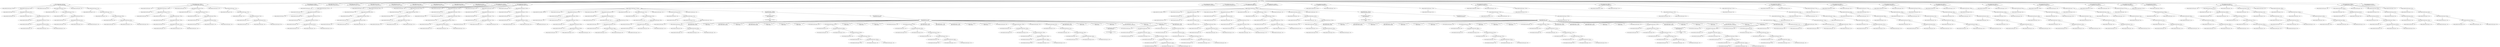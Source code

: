 digraph {
	0 [label="total - 301599 ms"]
	1 [label="osapi_compute:wsgi - 1417 ms\nGET /v2.1/77784f014f5a4f599f28f9ea.."]
	2 [label="osapi_compute:neutron_api - 403 ms"]
		1 -> 2
	3 [label="osapi_compute:neutron_api - 602 ms"]
	4 [label="osapi_compute:neutron_api - 1 ms"]
		3 -> 4
	5 [label="osapi_compute:neutron_api - 597 ms"]
	6 [label="osapi_compute:neutron_api - 0 ms"]
		5 -> 6
	7 [label="osapi_compute:neutron_api - 0 ms"]
		5 -> 7
	8 [label="osapi_compute:neutron_api - 574 ms"]
	9 [label="osapi_compute:neutron_api - 0 ms"]
		8 -> 9
	10 [label="osapi_compute:neutron_api - 571 ms"]
	11 [label="osapi_compute:neutron_api - 0 ms"]
		10 -> 11
	12 [label="osapi_compute:neutron_api - 569 ms"]
	13 [label="osapi_compute:neutron_api - 1 ms"]
		12 -> 13
	14 [label="osapi_compute:neutron_api - 1 ms"]
		12 -> 14
	15 [label="osapi_compute:neutron_api - 1 ms"]
		12 -> 15
		10 -> 12
		8 -> 10
		5 -> 8
		3 -> 5
		1 -> 3
	16 [label="osapi_compute:neutron_api - 0 ms"]
		1 -> 16
	17 [label="osapi_compute:neutron_api - 91 ms"]
	18 [label="osapi_compute:neutron_api - 1 ms"]
		17 -> 18
	19 [label="osapi_compute:neutron_api - 87 ms"]
	20 [label="osapi_compute:neutron_api - 1 ms"]
		19 -> 20
	21 [label="osapi_compute:neutron_api - 84 ms"]
	22 [label="osapi_compute:neutron_api - 1 ms"]
		21 -> 22
	23 [label="osapi_compute:neutron_api - 81 ms"]
	24 [label="osapi_compute:neutron_api - 10 ms"]
		23 -> 24
	25 [label="osapi_compute:neutron_api - 2 ms"]
		23 -> 25
	26 [label="osapi_compute:neutron_api - 1 ms"]
		23 -> 26
		21 -> 23
		19 -> 21
		17 -> 19
		1 -> 17
	27 [label="osapi_compute:neutron_api - 1 ms"]
		1 -> 27
	28 [label="osapi_compute:neutron_api - 74 ms"]
	29 [label="osapi_compute:neutron_api - 1 ms"]
		28 -> 29
	30 [label="osapi_compute:neutron_api - 72 ms"]
	31 [label="osapi_compute:neutron_api - 1 ms"]
		30 -> 31
	32 [label="osapi_compute:neutron_api - 68 ms"]
	33 [label="osapi_compute:neutron_api - 0 ms"]
		32 -> 33
	34 [label="osapi_compute:neutron_api - 66 ms"]
	35 [label="osapi_compute:neutron_api - 1 ms"]
		34 -> 35
	36 [label="osapi_compute:neutron_api - 1 ms"]
		34 -> 36
	37 [label="osapi_compute:neutron_api - 0 ms"]
		34 -> 37
		32 -> 34
		30 -> 32
		28 -> 30
		1 -> 28
		0 -> 1
	38 [label="osapi_compute:wsgi - 1163 ms\nGET /v2.1/953e8d94a099430ebde70554.."]
	39 [label="osapi_compute:neutron_api - 1 ms"]
		38 -> 39
	40 [label="osapi_compute:neutron_api - 738 ms"]
	41 [label="osapi_compute:neutron_api - 1 ms"]
		40 -> 41
	42 [label="osapi_compute:neutron_api - 737 ms"]
	43 [label="osapi_compute:neutron_api - 0 ms"]
		42 -> 43
	44 [label="osapi_compute:neutron_api - 0 ms"]
		42 -> 44
	45 [label="osapi_compute:neutron_api - 729 ms"]
	46 [label="osapi_compute:neutron_api - 1 ms"]
		45 -> 46
	47 [label="osapi_compute:neutron_api - 726 ms"]
	48 [label="osapi_compute:neutron_api - 0 ms"]
		47 -> 48
	49 [label="osapi_compute:neutron_api - 723 ms"]
	50 [label="osapi_compute:neutron_api - 1 ms"]
		49 -> 50
	51 [label="osapi_compute:neutron_api - 1 ms"]
		49 -> 51
	52 [label="osapi_compute:neutron_api - 1 ms"]
		49 -> 52
		47 -> 49
		45 -> 47
		42 -> 45
		40 -> 42
		38 -> 40
	53 [label="osapi_compute:neutron_api - 2 ms"]
		38 -> 53
	54 [label="osapi_compute:neutron_api - 94 ms"]
	55 [label="osapi_compute:neutron_api - 1 ms"]
		54 -> 55
	56 [label="osapi_compute:neutron_api - 91 ms"]
	57 [label="osapi_compute:neutron_api - 0 ms"]
		56 -> 57
	58 [label="osapi_compute:neutron_api - 89 ms"]
	59 [label="osapi_compute:neutron_api - 0 ms"]
		58 -> 59
	60 [label="osapi_compute:neutron_api - 85 ms"]
	61 [label="osapi_compute:neutron_api - 25 ms"]
		60 -> 61
	62 [label="osapi_compute:neutron_api - 1 ms"]
		60 -> 62
	63 [label="osapi_compute:neutron_api - 1 ms"]
		60 -> 63
		58 -> 60
		56 -> 58
		54 -> 56
		38 -> 54
	64 [label="osapi_compute:neutron_api - 1 ms"]
		38 -> 64
	65 [label="osapi_compute:neutron_api - 77 ms"]
	66 [label="osapi_compute:neutron_api - 2 ms"]
		65 -> 66
	67 [label="osapi_compute:neutron_api - 73 ms"]
	68 [label="osapi_compute:neutron_api - 1 ms"]
		67 -> 68
	69 [label="osapi_compute:neutron_api - 70 ms"]
	70 [label="osapi_compute:neutron_api - 1 ms"]
		69 -> 70
	71 [label="osapi_compute:neutron_api - 67 ms"]
	72 [label="osapi_compute:neutron_api - 1 ms"]
		71 -> 72
	73 [label="osapi_compute:neutron_api - 1 ms"]
		71 -> 73
	74 [label="osapi_compute:neutron_api - 0 ms"]
		71 -> 74
		69 -> 71
		67 -> 69
		65 -> 67
		38 -> 65
		0 -> 38
	75 [label="osapi_compute:wsgi - 285 ms\nGET /v2.1/b63e4569b9414260bfcd5a30.."]
		0 -> 75
	76 [label="osapi_volume:wsgi - 377 ms\nGET /v2/3d062f4fecc240a8b02db2001f.."]
		0 -> 76
	77 [label="osapi_volume:wsgi - 267 ms\nGET /v2/140fcbf4346547d8a972236395.."]
		0 -> 77
	78 [label="osapi_volume:wsgi - 34 ms\nGET /v2/3d062f4fecc240a8b02db2001f.."]
		0 -> 78
	79 [label="osapi_volume:wsgi - 46 ms\nGET /v2/140fcbf4346547d8a972236395.."]
		0 -> 79
	80 [label="osapi_volume:wsgi - 22 ms\nGET /v2/3d062f4fecc240a8b02db2001f.."]
		0 -> 80
	81 [label="osapi_volume:wsgi - 25 ms\nGET /v2/140fcbf4346547d8a972236395.."]
		0 -> 81
	82 [label="osapi_volume:wsgi - 92 ms\nGET /v2/3d062f4fecc240a8b02db2001f.."]
		0 -> 82
	83 [label="osapi_volume:wsgi - 96 ms\nGET /v2/140fcbf4346547d8a972236395.."]
		0 -> 83
	84 [label="osapi_compute:wsgi - 1292 ms\nGET /v2.1/3d062f4fecc240a8b02db200.."]
	85 [label="osapi_compute:neutron_api - 1 ms"]
		84 -> 85
	86 [label="osapi_compute:neutron_api - 827 ms"]
	87 [label="osapi_compute:neutron_api - 0 ms"]
		86 -> 87
	88 [label="osapi_compute:neutron_api - 823 ms"]
	89 [label="osapi_compute:neutron_api - 1 ms"]
		88 -> 89
	90 [label="osapi_compute:neutron_api - 0 ms"]
		88 -> 90
	91 [label="osapi_compute:neutron_api - 817 ms"]
	92 [label="osapi_compute:neutron_api - 0 ms"]
		91 -> 92
	93 [label="osapi_compute:neutron_api - 815 ms"]
	94 [label="osapi_compute:neutron_api - 1 ms"]
		93 -> 94
	95 [label="osapi_compute:neutron_api - 812 ms"]
	96 [label="osapi_compute:neutron_api - 1 ms"]
		95 -> 96
	97 [label="osapi_compute:neutron_api - 1 ms"]
		95 -> 97
	98 [label="osapi_compute:neutron_api - 1 ms"]
		95 -> 98
		93 -> 95
		91 -> 93
		88 -> 91
		86 -> 88
		84 -> 86
	99 [label="osapi_compute:neutron_api - 1 ms"]
		84 -> 99
	100 [label="osapi_compute:neutron_api - 93 ms"]
	101 [label="osapi_compute:neutron_api - 1 ms"]
		100 -> 101
	102 [label="osapi_compute:neutron_api - 89 ms"]
	103 [label="osapi_compute:neutron_api - 0 ms"]
		102 -> 103
	104 [label="osapi_compute:neutron_api - 86 ms"]
	105 [label="osapi_compute:neutron_api - 0 ms"]
		104 -> 105
	106 [label="osapi_compute:neutron_api - 84 ms"]
	107 [label="osapi_compute:neutron_api - 3 ms"]
		106 -> 107
	108 [label="osapi_compute:neutron_api - 2 ms"]
		106 -> 108
	109 [label="osapi_compute:neutron_api - 1 ms"]
		106 -> 109
		104 -> 106
		102 -> 104
		100 -> 102
		84 -> 100
	110 [label="osapi_compute:neutron_api - 1 ms"]
		84 -> 110
	111 [label="osapi_compute:neutron_api - 69 ms"]
	112 [label="osapi_compute:neutron_api - 1 ms"]
		111 -> 112
	113 [label="osapi_compute:neutron_api - 66 ms"]
	114 [label="osapi_compute:neutron_api - 0 ms"]
		113 -> 114
	115 [label="osapi_compute:neutron_api - 64 ms"]
	116 [label="osapi_compute:neutron_api - 1 ms"]
		115 -> 116
	117 [label="osapi_compute:neutron_api - 60 ms"]
	118 [label="osapi_compute:neutron_api - 1 ms"]
		117 -> 118
	119 [label="osapi_compute:neutron_api - 1 ms"]
		117 -> 119
	120 [label="osapi_compute:neutron_api - 1 ms"]
		117 -> 120
		115 -> 117
		113 -> 115
		111 -> 113
		84 -> 111
		0 -> 84
	121 [label="osapi_compute:wsgi - 903 ms\nGET /v2.1/140fcbf4346547d8a9722363.."]
	122 [label="osapi_compute:neutron_api - 1 ms"]
		121 -> 122
	123 [label="osapi_compute:neutron_api - 415 ms"]
	124 [label="osapi_compute:neutron_api - 0 ms"]
		123 -> 124
	125 [label="osapi_compute:neutron_api - 410 ms"]
	126 [label="osapi_compute:neutron_api - 0 ms"]
		125 -> 126
	127 [label="osapi_compute:neutron_api - 0 ms"]
		125 -> 127
	128 [label="osapi_compute:neutron_api - 405 ms"]
	129 [label="osapi_compute:neutron_api - 1 ms"]
		128 -> 129
	130 [label="osapi_compute:neutron_api - 403 ms"]
	131 [label="osapi_compute:neutron_api - 0 ms"]
		130 -> 131
	132 [label="osapi_compute:neutron_api - 400 ms"]
	133 [label="osapi_compute:neutron_api - 1 ms"]
		132 -> 133
	134 [label="osapi_compute:neutron_api - 1 ms"]
		132 -> 134
	135 [label="osapi_compute:neutron_api - 1 ms"]
		132 -> 135
		130 -> 132
		128 -> 130
		125 -> 128
		123 -> 125
		121 -> 123
	136 [label="osapi_compute:neutron_api - 0 ms"]
		121 -> 136
	137 [label="osapi_compute:neutron_api - 83 ms"]
	138 [label="osapi_compute:neutron_api - 1 ms"]
		137 -> 138
	139 [label="osapi_compute:neutron_api - 81 ms"]
	140 [label="osapi_compute:neutron_api - 2 ms"]
		139 -> 140
	141 [label="osapi_compute:neutron_api - 77 ms"]
	142 [label="osapi_compute:neutron_api - 2 ms"]
		141 -> 142
	143 [label="osapi_compute:neutron_api - 73 ms"]
	144 [label="osapi_compute:neutron_api - 1 ms"]
		143 -> 144
	145 [label="osapi_compute:neutron_api - 1 ms"]
		143 -> 145
	146 [label="osapi_compute:neutron_api - 0 ms"]
		143 -> 146
		141 -> 143
		139 -> 141
		137 -> 139
		121 -> 137
	147 [label="osapi_compute:neutron_api - 1 ms"]
		121 -> 147
	148 [label="osapi_compute:neutron_api - 134 ms"]
	149 [label="osapi_compute:neutron_api - 1 ms"]
		148 -> 149
	150 [label="osapi_compute:neutron_api - 114 ms"]
	151 [label="osapi_compute:neutron_api - 0 ms"]
		150 -> 151
	152 [label="osapi_compute:neutron_api - 111 ms"]
	153 [label="osapi_compute:neutron_api - 1 ms"]
		152 -> 153
	154 [label="osapi_compute:neutron_api - 105 ms"]
	155 [label="osapi_compute:neutron_api - 31 ms"]
		154 -> 155
	156 [label="osapi_compute:neutron_api - 0 ms"]
		154 -> 156
	157 [label="osapi_compute:neutron_api - 1 ms"]
		154 -> 157
		152 -> 154
		150 -> 152
		148 -> 150
		121 -> 148
		0 -> 121
	158 [label="osapi_compute:wsgi - 316 ms\nGET /v2.1/b63e4569b9414260bfcd5a30.."]
		0 -> 158
	159 [label="osapi_compute:wsgi - 297 ms\nGET /v2.1/e98bcdb231c8495f87cc8527.."]
		0 -> 159
	160 [label="osapi_compute:wsgi - 5529 ms\nPOST /v2.1/e98bcdb231c8495f87cc8527.."]
	161 [label="osapi_compute:compute_api - 5219 ms"]
	162 [label="osapi_compute:nova_image - 4003 ms"]
		161 -> 162
	163 [label="osapi_compute:neutron_api - 1 ms"]
		161 -> 163
	164 [label="osapi_compute:neutron_api - 341 ms"]
	165 [label="osapi_compute:neutron_api - 1 ms"]
		164 -> 165
	166 [label="osapi_compute:neutron_api - 338 ms"]
	167 [label="osapi_compute:neutron_api - 1 ms"]
		166 -> 167
	168 [label="osapi_compute:neutron_api - 2 ms"]
		166 -> 168
	169 [label="osapi_compute:neutron_api - 332 ms"]
	170 [label="osapi_compute:neutron_api - 1 ms"]
		169 -> 170
	171 [label="osapi_compute:neutron_api - 329 ms"]
	172 [label="osapi_compute:neutron_api - 1 ms"]
		171 -> 172
	173 [label="osapi_compute:neutron_api - 326 ms"]
	174 [label="osapi_compute:neutron_api - 1 ms"]
		173 -> 174
	175 [label="osapi_compute:neutron_api - 1 ms"]
		173 -> 175
	176 [label="osapi_compute:neutron_api - 1 ms"]
		173 -> 176
		171 -> 173
		169 -> 171
		166 -> 169
		164 -> 166
		161 -> 164
	177 [label="osapi_compute:neutron_api - 0 ms"]
		161 -> 177
	178 [label="osapi_compute:neutron_api - 63 ms"]
	179 [label="osapi_compute:neutron_api - 0 ms"]
		178 -> 179
	180 [label="osapi_compute:neutron_api - 60 ms"]
	181 [label="osapi_compute:neutron_api - 1 ms"]
		180 -> 181
	182 [label="osapi_compute:neutron_api - 1 ms"]
		180 -> 182
	183 [label="osapi_compute:neutron_api - 56 ms"]
	184 [label="osapi_compute:neutron_api - 2 ms"]
		183 -> 184
	185 [label="osapi_compute:neutron_api - 53 ms"]
	186 [label="osapi_compute:neutron_api - 1 ms"]
		185 -> 186
	187 [label="osapi_compute:neutron_api - 49 ms"]
	188 [label="osapi_compute:neutron_api - 1 ms"]
		187 -> 188
	189 [label="osapi_compute:neutron_api - 3 ms"]
		187 -> 189
	190 [label="osapi_compute:neutron_api - 1 ms"]
		187 -> 190
		185 -> 187
		183 -> 185
		180 -> 183
		178 -> 180
		161 -> 178
	191 [label="osapi_compute:neutron_api - 1 ms"]
		161 -> 191
	192 [label="osapi_compute:neutron_api - 55 ms"]
	193 [label="osapi_compute:neutron_api - 1 ms"]
		192 -> 193
	194 [label="osapi_compute:neutron_api - 53 ms"]
	195 [label="osapi_compute:neutron_api - 1 ms"]
		194 -> 195
	196 [label="osapi_compute:neutron_api - 49 ms"]
	197 [label="osapi_compute:neutron_api - 2 ms"]
		196 -> 197
	198 [label="osapi_compute:neutron_api - 46 ms"]
	199 [label="osapi_compute:neutron_api - 20 ms"]
		198 -> 199
	200 [label="osapi_compute:neutron_api - 0 ms"]
		198 -> 200
	201 [label="osapi_compute:neutron_api - 1 ms"]
		198 -> 201
		196 -> 198
		194 -> 196
		192 -> 194
		161 -> 192
	202 [label="osapi_compute:neutron_api - 1 ms"]
		161 -> 202
	203 [label="osapi_compute:neutron_api - 81 ms"]
	204 [label="osapi_compute:neutron_api - 1 ms"]
		203 -> 204
	205 [label="osapi_compute:neutron_api - 77 ms"]
	206 [label="osapi_compute:neutron_api - 1 ms"]
		205 -> 206
	207 [label="osapi_compute:neutron_api - 0 ms"]
		205 -> 207
	208 [label="osapi_compute:neutron_api - 74 ms"]
	209 [label="osapi_compute:neutron_api - 1 ms"]
		208 -> 209
	210 [label="osapi_compute:neutron_api - 71 ms"]
	211 [label="osapi_compute:neutron_api - 0 ms"]
		210 -> 211
	212 [label="osapi_compute:neutron_api - 69 ms"]
	213 [label="osapi_compute:neutron_api - 1 ms"]
		212 -> 213
	214 [label="osapi_compute:neutron_api - 1 ms"]
		212 -> 214
	215 [label="osapi_compute:neutron_api - 1 ms"]
		212 -> 215
		210 -> 212
		208 -> 210
		205 -> 208
		203 -> 205
		161 -> 203
	216 [label="osapi_compute:compute_api - 3 ms"]
		161 -> 216
	217 [label="nova-conductor:rpc - 1468 ms\nschedule_and_build_instances"]
	218 [label="nova-conductor:rpc - 355 ms\nselect_destinations"]
	219 [label="nova-scheduler:rpc - 340 ms\ninner"]
		218 -> 219
		217 -> 218
	220 [label="nova-conductor:rpc - 44 ms\nbuild_and_run_instance"]
	221 [label="nova-compute:rpc - 30 ms\nbuild_and_run_instance"]
	222 [label="nova-conductor:rpc - 46 ms\nobject_class_action_versions"]
		221 -> 222
	223 [label="nova-conductor:rpc - 275 ms\nobject_action"]
		221 -> 223
	224 [label="nova-conductor:rpc - 13 ms\nobject_class_action_versions"]
		221 -> 224
	225 [label="nova-conductor:rpc - 488 ms\nobject_action"]
		221 -> 225
	226 [label="nova-conductor:rpc - 95 ms\nobject_class_action_versions"]
		221 -> 226
	227 [label="nova-conductor:rpc - 185 ms\nobject_action"]
		221 -> 227
	228 [label="nova-conductor:rpc - 601 ms\nobject_action"]
		221 -> 228
	229 [label="nova-conductor:rpc - 77 ms\nobject_action"]
		221 -> 229
	230 [label="nova-compute:neutron_api - 2 ms"]
		221 -> 230
	231 [label="nova-compute:neutron_api - 451 ms"]
	232 [label="nova-compute:neutron_api - 1 ms"]
		231 -> 232
	233 [label="nova-compute:neutron_api - 449 ms"]
	234 [label="nova-compute:neutron_api - 1 ms"]
		233 -> 234
	235 [label="nova-compute:neutron_api - 31 ms"]
		233 -> 235
	236 [label="nova-compute:neutron_api - 409 ms"]
	237 [label="nova-compute:neutron_api - 2 ms"]
		236 -> 237
	238 [label="nova-compute:neutron_api - 404 ms"]
	239 [label="nova-compute:neutron_api - 1 ms"]
		238 -> 239
	240 [label="nova-compute:neutron_api - 403 ms"]
	241 [label="nova-compute:neutron_api - 18 ms"]
		240 -> 241
	242 [label="nova-compute:neutron_api - 1 ms"]
		240 -> 242
	243 [label="nova-compute:neutron_api - 1 ms"]
		240 -> 243
		238 -> 240
		236 -> 238
		233 -> 236
		231 -> 233
		221 -> 231
	244 [label="nova-conductor:rpc - 50 ms\nobject_action"]
		221 -> 244
	245 [label="nova-conductor:rpc - 226 ms\nobject_action"]
		221 -> 245
	246 [label="nova-conductor:rpc - 185 ms\nobject_action"]
		221 -> 246
	247 [label="nova-compute:neutron_api - 1 ms"]
		221 -> 247
	248 [label="nova-compute:neutron_api - 102 ms"]
	249 [label="nova-compute:neutron_api - 1 ms"]
		248 -> 249
	250 [label="nova-compute:neutron_api - 59 ms"]
	251 [label="nova-compute:neutron_api - 0 ms"]
		250 -> 251
	252 [label="nova-compute:neutron_api - 0 ms"]
		250 -> 252
	253 [label="nova-compute:neutron_api - 56 ms"]
	254 [label="nova-compute:neutron_api - 1 ms"]
		253 -> 254
	255 [label="nova-compute:neutron_api - 51 ms"]
	256 [label="nova-compute:neutron_api - 0 ms"]
		255 -> 256
	257 [label="nova-compute:neutron_api - 48 ms"]
	258 [label="nova-compute:neutron_api - 2 ms"]
		257 -> 258
	259 [label="nova-compute:neutron_api - 1 ms"]
		257 -> 259
	260 [label="nova-compute:neutron_api - 1 ms"]
		257 -> 260
		255 -> 257
		253 -> 255
		250 -> 253
		248 -> 250
		221 -> 248
	261 [label="nova-conductor:rpc - 11 ms\nobject_class_action_versions"]
		221 -> 261
	262 [label="nova-conductor:rpc - 77 ms\nobject_class_action_versions"]
		221 -> 262
	263 [label="nova-conductor:rpc - 17 ms\nobject_class_action_versions"]
		221 -> 263
	264 [label="nova-conductor:rpc - 198 ms\nobject_action"]
		221 -> 264
	265 [label="nova-conductor:rpc - 203 ms\nobject_action"]
		221 -> 265
	266 [label="nova-compute:neutron_api - 2 ms"]
		221 -> 266
	267 [label="nova-compute:neutron_api - 130 ms"]
	268 [label="nova-compute:neutron_api - 0 ms"]
		267 -> 268
	269 [label="nova-compute:neutron_api - 126 ms"]
	270 [label="nova-compute:neutron_api - 0 ms"]
		269 -> 270
	271 [label="nova-compute:neutron_api - 2 ms"]
		269 -> 271
	272 [label="nova-compute:neutron_api - 119 ms"]
	273 [label="nova-compute:neutron_api - 0 ms"]
		272 -> 273
	274 [label="nova-compute:neutron_api - 116 ms"]
	275 [label="nova-compute:neutron_api - 0 ms"]
		274 -> 275
	276 [label="nova-compute:neutron_api - 109 ms"]
	277 [label="nova-compute:neutron_api - 26 ms"]
		276 -> 277
	278 [label="nova-compute:neutron_api - 1 ms"]
		276 -> 278
	279 [label="nova-compute:neutron_api - 1 ms"]
		276 -> 279
		274 -> 276
		272 -> 274
		269 -> 272
		267 -> 269
		221 -> 267
	280 [label="nova-compute:neutron_api - 1 ms"]
		221 -> 280
	281 [label="nova-compute:neutron_api - 34 ms"]
	282 [label="nova-compute:neutron_api - 1 ms"]
		281 -> 282
	283 [label="nova-compute:neutron_api - 31 ms"]
	284 [label="nova-compute:neutron_api - 1 ms"]
		283 -> 284
	285 [label="nova-compute:neutron_api - 29 ms"]
	286 [label="nova-compute:neutron_api - 1 ms"]
		285 -> 286
	287 [label="nova-compute:neutron_api - 24 ms"]
	288 [label="nova-compute:neutron_api - 1 ms"]
		287 -> 288
	289 [label="nova-compute:neutron_api - 0 ms"]
		287 -> 289
	290 [label="nova-compute:neutron_api - 1 ms"]
		287 -> 290
		285 -> 287
		283 -> 285
		281 -> 283
		221 -> 281
	291 [label="nova-conductor:rpc - 6 ms\nobject_class_action_versions"]
		221 -> 291
	292 [label="nova-conductor:rpc - 13 ms\nobject_action"]
		221 -> 292
	293 [label="nova-conductor:rpc - 277 ms\nobject_action"]
		221 -> 293
	294 [label="nova-conductor:rpc - 56 ms\nobject_action"]
		221 -> 294
	295 [label="nova-compute:rpc - 1 ms\ndeallocate_sriov_ports_on_reschedule"]
		221 -> 295
	296 [label="nova-conductor:rpc - 171 ms\nobject_action"]
		221 -> 296
	297 [label="nova-conductor:rpc - 1356 ms\nbuild_instances"]
	298 [label="nova-conductor:rpc - 486 ms\nselect_destinations"]
	299 [label="nova-scheduler:rpc - 312 ms\ninner"]
		298 -> 299
		297 -> 298
	300 [label="nova-conductor:neutron_api - 1 ms"]
		297 -> 300
	301 [label="nova-conductor:neutron_api - 158 ms"]
	302 [label="nova-conductor:neutron_api - 0 ms"]
		301 -> 302
	303 [label="nova-conductor:neutron_api - 155 ms"]
	304 [label="nova-conductor:neutron_api - 0 ms"]
		303 -> 304
	305 [label="nova-conductor:neutron_api - 1 ms"]
		303 -> 305
	306 [label="nova-conductor:neutron_api - 150 ms"]
	307 [label="nova-conductor:neutron_api - 1 ms"]
		306 -> 307
	308 [label="nova-conductor:neutron_api - 148 ms"]
	309 [label="nova-conductor:neutron_api - 1 ms"]
		308 -> 309
	310 [label="nova-conductor:neutron_api - 145 ms"]
	311 [label="nova-conductor:neutron_api - 64 ms"]
		310 -> 311
	312 [label="nova-conductor:neutron_api - 1 ms"]
		310 -> 312
	313 [label="nova-conductor:neutron_api - 1 ms"]
		310 -> 313
		308 -> 310
		306 -> 308
		303 -> 306
		301 -> 303
		297 -> 301
	314 [label="nova-conductor:neutron_api - 1 ms"]
		297 -> 314
	315 [label="nova-conductor:neutron_api - 29 ms"]
	316 [label="nova-conductor:neutron_api - 1 ms"]
		315 -> 316
	317 [label="nova-conductor:neutron_api - 26 ms"]
	318 [label="nova-conductor:neutron_api - 0 ms"]
		317 -> 318
	319 [label="nova-conductor:neutron_api - 24 ms"]
	320 [label="nova-conductor:neutron_api - 0 ms"]
		319 -> 320
	321 [label="nova-conductor:neutron_api - 21 ms"]
	322 [label="nova-conductor:neutron_api - 1 ms"]
		321 -> 322
	323 [label="nova-conductor:neutron_api - 1 ms"]
		321 -> 323
	324 [label="nova-conductor:neutron_api - 0 ms"]
		321 -> 324
		319 -> 321
		317 -> 319
		315 -> 317
		297 -> 315
		221 -> 297
	325 [label="nova-conductor:rpc - 70 ms\nobject_class_action_versions"]
		221 -> 325
		220 -> 221
		217 -> 220
		161 -> 217
		160 -> 161
		0 -> 160
	326 [label="osapi_compute:wsgi - 1390 ms\nPOST /v2.1/e98bcdb231c8495f87cc8527.."]
	327 [label="osapi_compute:compute_api - 1291 ms"]
	328 [label="osapi_compute:nova_image - 325 ms"]
		327 -> 328
	329 [label="osapi_compute:neutron_api - 1 ms"]
		327 -> 329
	330 [label="osapi_compute:neutron_api - 80 ms"]
	331 [label="osapi_compute:neutron_api - 0 ms"]
		330 -> 331
	332 [label="osapi_compute:neutron_api - 77 ms"]
	333 [label="osapi_compute:neutron_api - 1 ms"]
		332 -> 333
	334 [label="osapi_compute:neutron_api - 1 ms"]
		332 -> 334
	335 [label="osapi_compute:neutron_api - 72 ms"]
	336 [label="osapi_compute:neutron_api - 1 ms"]
		335 -> 336
	337 [label="osapi_compute:neutron_api - 69 ms"]
	338 [label="osapi_compute:neutron_api - 1 ms"]
		337 -> 338
	339 [label="osapi_compute:neutron_api - 67 ms"]
	340 [label="osapi_compute:neutron_api - 1 ms"]
		339 -> 340
	341 [label="osapi_compute:neutron_api - 2 ms"]
		339 -> 341
	342 [label="osapi_compute:neutron_api - 1 ms"]
		339 -> 342
		337 -> 339
		335 -> 337
		332 -> 335
		330 -> 332
		327 -> 330
	343 [label="osapi_compute:neutron_api - 1 ms"]
		327 -> 343
	344 [label="osapi_compute:neutron_api - 67 ms"]
	345 [label="osapi_compute:neutron_api - 1 ms"]
		344 -> 345
	346 [label="osapi_compute:neutron_api - 64 ms"]
	347 [label="osapi_compute:neutron_api - 0 ms"]
		346 -> 347
	348 [label="osapi_compute:neutron_api - 1 ms"]
		346 -> 348
	349 [label="osapi_compute:neutron_api - 61 ms"]
	350 [label="osapi_compute:neutron_api - 1 ms"]
		349 -> 350
	351 [label="osapi_compute:neutron_api - 58 ms"]
	352 [label="osapi_compute:neutron_api - 0 ms"]
		351 -> 352
	353 [label="osapi_compute:neutron_api - 55 ms"]
	354 [label="osapi_compute:neutron_api - 7 ms"]
		353 -> 354
	355 [label="osapi_compute:neutron_api - 1 ms"]
		353 -> 355
	356 [label="osapi_compute:neutron_api - 1 ms"]
		353 -> 356
		351 -> 353
		349 -> 351
		346 -> 349
		344 -> 346
		327 -> 344
	357 [label="osapi_compute:neutron_api - 1 ms"]
		327 -> 357
	358 [label="osapi_compute:neutron_api - 135 ms"]
	359 [label="osapi_compute:neutron_api - 1 ms"]
		358 -> 359
	360 [label="osapi_compute:neutron_api - 130 ms"]
	361 [label="osapi_compute:neutron_api - 0 ms"]
		360 -> 361
	362 [label="osapi_compute:neutron_api - 127 ms"]
	363 [label="osapi_compute:neutron_api - 1 ms"]
		362 -> 363
	364 [label="osapi_compute:neutron_api - 126 ms"]
	365 [label="osapi_compute:neutron_api - 20 ms"]
		364 -> 365
	366 [label="osapi_compute:neutron_api - 1 ms"]
		364 -> 366
	367 [label="osapi_compute:neutron_api - 0 ms"]
		364 -> 367
		362 -> 364
		360 -> 362
		358 -> 360
		327 -> 358
	368 [label="osapi_compute:neutron_api - 1 ms"]
		327 -> 368
	369 [label="osapi_compute:neutron_api - 145 ms"]
	370 [label="osapi_compute:neutron_api - 1 ms"]
		369 -> 370
	371 [label="osapi_compute:neutron_api - 142 ms"]
	372 [label="osapi_compute:neutron_api - 0 ms"]
		371 -> 372
	373 [label="osapi_compute:neutron_api - 1 ms"]
		371 -> 373
	374 [label="osapi_compute:neutron_api - 138 ms"]
	375 [label="osapi_compute:neutron_api - 1 ms"]
		374 -> 375
	376 [label="osapi_compute:neutron_api - 135 ms"]
	377 [label="osapi_compute:neutron_api - 1 ms"]
		376 -> 377
	378 [label="osapi_compute:neutron_api - 132 ms"]
	379 [label="osapi_compute:neutron_api - 40 ms"]
		378 -> 379
	380 [label="osapi_compute:neutron_api - 0 ms"]
		378 -> 380
	381 [label="osapi_compute:neutron_api - 1 ms"]
		378 -> 381
		376 -> 378
		374 -> 376
		371 -> 374
		369 -> 371
		327 -> 369
	382 [label="osapi_compute:compute_api - 2 ms"]
		327 -> 382
	383 [label="nova-conductor:rpc - 1573 ms\nschedule_and_build_instances"]
	384 [label="nova-conductor:rpc - 653 ms\nselect_destinations"]
	385 [label="nova-scheduler:rpc - 492 ms\ninner"]
		384 -> 385
		383 -> 384
	386 [label="nova-conductor:rpc - 247 ms\nbuild_and_run_instance"]
	387 [label="nova-compute:rpc - 2 ms\nbuild_and_run_instance"]
	388 [label="nova-conductor:rpc - 96 ms\nobject_class_action_versions"]
		387 -> 388
	389 [label="nova-conductor:rpc - 217 ms\nobject_action"]
		387 -> 389
	390 [label="nova-conductor:rpc - 9 ms\nobject_class_action_versions"]
		387 -> 390
	391 [label="nova-conductor:rpc - 603 ms\nobject_action"]
		387 -> 391
	392 [label="nova-conductor:rpc - 28 ms\nobject_class_action_versions"]
		387 -> 392
	393 [label="nova-conductor:rpc - 60 ms\nobject_action"]
		387 -> 393
	394 [label="nova-conductor:rpc - 247 ms\nobject_action"]
		387 -> 394
	395 [label="nova-conductor:rpc - 60 ms\nobject_action"]
		387 -> 395
	396 [label="nova-compute:neutron_api - 1 ms"]
		387 -> 396
	397 [label="nova-compute:neutron_api - 390 ms"]
	398 [label="nova-compute:neutron_api - 0 ms"]
		397 -> 398
	399 [label="nova-compute:neutron_api - 386 ms"]
	400 [label="nova-compute:neutron_api - 0 ms"]
		399 -> 400
	401 [label="nova-compute:neutron_api - 0 ms"]
		399 -> 401
	402 [label="nova-compute:neutron_api - 381 ms"]
	403 [label="nova-compute:neutron_api - 1 ms"]
		402 -> 403
	404 [label="nova-compute:neutron_api - 378 ms"]
	405 [label="nova-compute:neutron_api - 1 ms"]
		404 -> 405
	406 [label="nova-compute:neutron_api - 375 ms"]
	407 [label="nova-compute:neutron_api - 1 ms"]
		406 -> 407
	408 [label="nova-compute:neutron_api - 1 ms"]
		406 -> 408
	409 [label="nova-compute:neutron_api - 0 ms"]
		406 -> 409
		404 -> 406
		402 -> 404
		399 -> 402
		397 -> 399
		387 -> 397
	410 [label="nova-conductor:rpc - 73 ms\nobject_action"]
		387 -> 410
	411 [label="nova-conductor:rpc - 228 ms\nobject_action"]
		387 -> 411
	412 [label="nova-conductor:rpc - 169 ms\nobject_action"]
		387 -> 412
	413 [label="nova-compute:neutron_api - 1 ms"]
		387 -> 413
	414 [label="nova-compute:neutron_api - 120 ms"]
	415 [label="nova-compute:neutron_api - 0 ms"]
		414 -> 415
	416 [label="nova-compute:neutron_api - 117 ms"]
	417 [label="nova-compute:neutron_api - 0 ms"]
		416 -> 417
	418 [label="nova-compute:neutron_api - 1 ms"]
		416 -> 418
	419 [label="nova-compute:neutron_api - 112 ms"]
	420 [label="nova-compute:neutron_api - 1 ms"]
		419 -> 420
	421 [label="nova-compute:neutron_api - 109 ms"]
	422 [label="nova-compute:neutron_api - 1 ms"]
		421 -> 422
	423 [label="nova-compute:neutron_api - 107 ms"]
	424 [label="nova-compute:neutron_api - 9 ms"]
		423 -> 424
	425 [label="nova-compute:neutron_api - 1 ms"]
		423 -> 425
	426 [label="nova-compute:neutron_api - 0 ms"]
		423 -> 426
		421 -> 423
		419 -> 421
		416 -> 419
		414 -> 416
		387 -> 414
	427 [label="nova-conductor:rpc - 36 ms\nobject_class_action_versions"]
		387 -> 427
	428 [label="nova-conductor:rpc - 75 ms\nobject_class_action_versions"]
		387 -> 428
	429 [label="nova-conductor:rpc - 11 ms\nobject_class_action_versions"]
		387 -> 429
	430 [label="nova-conductor:rpc - 193 ms\nobject_action"]
		387 -> 430
	431 [label="nova-conductor:rpc - 273 ms\nobject_action"]
		387 -> 431
	432 [label="nova-compute:neutron_api - 2 ms"]
		387 -> 432
	433 [label="nova-compute:neutron_api - 149 ms"]
	434 [label="nova-compute:neutron_api - 4 ms"]
		433 -> 434
	435 [label="nova-compute:neutron_api - 129 ms"]
	436 [label="nova-compute:neutron_api - 4 ms"]
		435 -> 436
	437 [label="nova-compute:neutron_api - 8 ms"]
		435 -> 437
	438 [label="nova-compute:neutron_api - 97 ms"]
	439 [label="nova-compute:neutron_api - 6 ms"]
		438 -> 439
	440 [label="nova-compute:neutron_api - 81 ms"]
	441 [label="nova-compute:neutron_api - 2 ms"]
		440 -> 441
	442 [label="nova-compute:neutron_api - 74 ms"]
	443 [label="nova-compute:neutron_api - 1 ms"]
		442 -> 443
	444 [label="nova-compute:neutron_api - 1 ms"]
		442 -> 444
	445 [label="nova-compute:neutron_api - 1 ms"]
		442 -> 445
		440 -> 442
		438 -> 440
		435 -> 438
		433 -> 435
		387 -> 433
	446 [label="nova-conductor:rpc - 13 ms\nobject_class_action_versions"]
		387 -> 446
	447 [label="nova-conductor:rpc - 9 ms\nobject_action"]
		387 -> 447
	448 [label="nova-conductor:rpc - 201 ms\nobject_action"]
		387 -> 448
	449 [label="nova-conductor:rpc - 52 ms\nobject_action"]
		387 -> 449
	450 [label="nova-compute:rpc - 235 ms\ndeallocate_sriov_ports_on_reschedule"]
		387 -> 450
	451 [label="nova-conductor:rpc - 207 ms\nobject_action"]
		387 -> 451
	452 [label="nova-conductor:rpc - 1518 ms\nbuild_instances"]
	453 [label="nova-conductor:rpc - 500 ms\nselect_destinations"]
	454 [label="nova-scheduler:rpc - 358 ms\ninner"]
		453 -> 454
		452 -> 453
	455 [label="nova-conductor:neutron_api - 1 ms"]
		452 -> 455
	456 [label="nova-conductor:neutron_api - 206 ms"]
	457 [label="nova-conductor:neutron_api - 1 ms"]
		456 -> 457
	458 [label="nova-conductor:neutron_api - 202 ms"]
	459 [label="nova-conductor:neutron_api - 0 ms"]
		458 -> 459
	460 [label="nova-conductor:neutron_api - 0 ms"]
		458 -> 460
	461 [label="nova-conductor:neutron_api - 198 ms"]
	462 [label="nova-conductor:neutron_api - 1 ms"]
		461 -> 462
	463 [label="nova-conductor:neutron_api - 196 ms"]
	464 [label="nova-conductor:neutron_api - 0 ms"]
		463 -> 464
	465 [label="nova-conductor:neutron_api - 194 ms"]
	466 [label="nova-conductor:neutron_api - 1 ms"]
		465 -> 466
	467 [label="nova-conductor:neutron_api - 0 ms"]
		465 -> 467
	468 [label="nova-conductor:neutron_api - 0 ms"]
		465 -> 468
		463 -> 465
		461 -> 463
		458 -> 461
		456 -> 458
		452 -> 456
	469 [label="nova-conductor:neutron_api - 0 ms"]
		452 -> 469
	470 [label="nova-conductor:neutron_api - 55 ms"]
	471 [label="nova-conductor:neutron_api - 0 ms"]
		470 -> 471
	472 [label="nova-conductor:neutron_api - 52 ms"]
	473 [label="nova-conductor:neutron_api - 0 ms"]
		472 -> 473
	474 [label="nova-conductor:neutron_api - 49 ms"]
	475 [label="nova-conductor:neutron_api - 1 ms"]
		474 -> 475
	476 [label="nova-conductor:neutron_api - 43 ms"]
	477 [label="nova-conductor:neutron_api - 22 ms"]
		476 -> 477
	478 [label="nova-conductor:neutron_api - 1 ms"]
		476 -> 478
	479 [label="nova-conductor:neutron_api - 1 ms"]
		476 -> 479
		474 -> 476
		472 -> 474
		470 -> 472
		452 -> 470
		387 -> 452
	480 [label="nova-conductor:rpc - 69 ms\nobject_class_action_versions"]
		387 -> 480
		386 -> 387
		383 -> 386
		327 -> 383
		326 -> 327
		0 -> 326
	481 [label="osapi_compute:wsgi - 498 ms\nGET /v2.1/e98bcdb231c8495f87cc8527.."]
	482 [label="osapi_compute:compute_api - 205 ms"]
		481 -> 482
	483 [label="osapi_compute:neutron_api - 1 ms"]
		481 -> 483
	484 [label="osapi_compute:neutron_api - 175 ms"]
	485 [label="osapi_compute:neutron_api - 0 ms"]
		484 -> 485
	486 [label="osapi_compute:neutron_api - 172 ms"]
	487 [label="osapi_compute:neutron_api - 1 ms"]
		486 -> 487
	488 [label="osapi_compute:neutron_api - 1 ms"]
		486 -> 488
	489 [label="osapi_compute:neutron_api - 169 ms"]
	490 [label="osapi_compute:neutron_api - 1 ms"]
		489 -> 490
	491 [label="osapi_compute:neutron_api - 166 ms"]
	492 [label="osapi_compute:neutron_api - 1 ms"]
		491 -> 492
	493 [label="osapi_compute:neutron_api - 164 ms"]
	494 [label="osapi_compute:neutron_api - 5 ms"]
		493 -> 494
	495 [label="osapi_compute:neutron_api - 5 ms"]
		493 -> 495
	496 [label="osapi_compute:neutron_api - 0 ms"]
		493 -> 496
		491 -> 493
		489 -> 491
		486 -> 489
		484 -> 486
		481 -> 484
		0 -> 481
	497 [label="osapi_compute:wsgi - 433 ms\nGET /v2.1/e98bcdb231c8495f87cc8527.."]
	498 [label="osapi_compute:compute_api - 206 ms"]
		497 -> 498
	499 [label="osapi_compute:neutron_api - 1 ms"]
		497 -> 499
	500 [label="osapi_compute:neutron_api - 123 ms"]
	501 [label="osapi_compute:neutron_api - 0 ms"]
		500 -> 501
	502 [label="osapi_compute:neutron_api - 119 ms"]
	503 [label="osapi_compute:neutron_api - 0 ms"]
		502 -> 503
	504 [label="osapi_compute:neutron_api - 0 ms"]
		502 -> 504
	505 [label="osapi_compute:neutron_api - 116 ms"]
	506 [label="osapi_compute:neutron_api - 1 ms"]
		505 -> 506
	507 [label="osapi_compute:neutron_api - 112 ms"]
	508 [label="osapi_compute:neutron_api - 0 ms"]
		507 -> 508
	509 [label="osapi_compute:neutron_api - 108 ms"]
	510 [label="osapi_compute:neutron_api - 26 ms"]
		509 -> 510
	511 [label="osapi_compute:neutron_api - 1 ms"]
		509 -> 511
	512 [label="osapi_compute:neutron_api - 1 ms"]
		509 -> 512
		507 -> 509
		505 -> 507
		502 -> 505
		500 -> 502
		497 -> 500
		0 -> 497
	513 [label="osapi_compute:wsgi - 366 ms\nGET /v2.1/e98bcdb231c8495f87cc8527.."]
	514 [label="osapi_compute:compute_api - 144 ms"]
		513 -> 514
	515 [label="osapi_compute:neutron_api - 1 ms"]
		513 -> 515
	516 [label="osapi_compute:neutron_api - 121 ms"]
	517 [label="osapi_compute:neutron_api - 0 ms"]
		516 -> 517
	518 [label="osapi_compute:neutron_api - 117 ms"]
	519 [label="osapi_compute:neutron_api - 1 ms"]
		518 -> 519
	520 [label="osapi_compute:neutron_api - 1 ms"]
		518 -> 520
	521 [label="osapi_compute:neutron_api - 113 ms"]
	522 [label="osapi_compute:neutron_api - 0 ms"]
		521 -> 522
	523 [label="osapi_compute:neutron_api - 110 ms"]
	524 [label="osapi_compute:neutron_api - 2 ms"]
		523 -> 524
	525 [label="osapi_compute:neutron_api - 107 ms"]
	526 [label="osapi_compute:neutron_api - 1 ms"]
		525 -> 526
	527 [label="osapi_compute:neutron_api - 37 ms"]
		525 -> 527
	528 [label="osapi_compute:neutron_api - 1 ms"]
		525 -> 528
		523 -> 525
		521 -> 523
		518 -> 521
		516 -> 518
		513 -> 516
		0 -> 513
	529 [label="osapi_compute:wsgi - 286 ms\nGET /v2.1/e98bcdb231c8495f87cc8527.."]
	530 [label="osapi_compute:compute_api - 132 ms"]
		529 -> 530
	531 [label="osapi_compute:neutron_api - 2 ms"]
		529 -> 531
	532 [label="osapi_compute:neutron_api - 97 ms"]
	533 [label="osapi_compute:neutron_api - 1 ms"]
		532 -> 533
	534 [label="osapi_compute:neutron_api - 94 ms"]
	535 [label="osapi_compute:neutron_api - 0 ms"]
		534 -> 535
	536 [label="osapi_compute:neutron_api - 1 ms"]
		534 -> 536
	537 [label="osapi_compute:neutron_api - 89 ms"]
	538 [label="osapi_compute:neutron_api - 1 ms"]
		537 -> 538
	539 [label="osapi_compute:neutron_api - 87 ms"]
	540 [label="osapi_compute:neutron_api - 0 ms"]
		539 -> 540
	541 [label="osapi_compute:neutron_api - 84 ms"]
	542 [label="osapi_compute:neutron_api - 18 ms"]
		541 -> 542
	543 [label="osapi_compute:neutron_api - 0 ms"]
		541 -> 543
	544 [label="osapi_compute:neutron_api - 1 ms"]
		541 -> 544
		539 -> 541
		537 -> 539
		534 -> 537
		532 -> 534
		529 -> 532
		0 -> 529
	545 [label="osapi_compute:wsgi - 482 ms\nGET /v2.1/e98bcdb231c8495f87cc8527.."]
	546 [label="osapi_compute:compute_api - 216 ms"]
		545 -> 546
	547 [label="osapi_compute:neutron_api - 2 ms"]
		545 -> 547
	548 [label="osapi_compute:neutron_api - 137 ms"]
	549 [label="osapi_compute:neutron_api - 3 ms"]
		548 -> 549
	550 [label="osapi_compute:neutron_api - 130 ms"]
	551 [label="osapi_compute:neutron_api - 1 ms"]
		550 -> 551
	552 [label="osapi_compute:neutron_api - 0 ms"]
		550 -> 552
	553 [label="osapi_compute:neutron_api - 75 ms"]
	554 [label="osapi_compute:neutron_api - 1 ms"]
		553 -> 554
	555 [label="osapi_compute:neutron_api - 73 ms"]
	556 [label="osapi_compute:neutron_api - 0 ms"]
		555 -> 556
	557 [label="osapi_compute:neutron_api - 68 ms"]
	558 [label="osapi_compute:neutron_api - 1 ms"]
		557 -> 558
	559 [label="osapi_compute:neutron_api - 0 ms"]
		557 -> 559
	560 [label="osapi_compute:neutron_api - 0 ms"]
		557 -> 560
		555 -> 557
		553 -> 555
		550 -> 553
		548 -> 550
		545 -> 548
		0 -> 545
	561 [label="osapi_compute:wsgi - 444 ms\nGET /v2.1/e98bcdb231c8495f87cc8527.."]
	562 [label="osapi_compute:compute_api - 300 ms"]
		561 -> 562
	563 [label="osapi_compute:neutron_api - 0 ms"]
		561 -> 563
	564 [label="osapi_compute:neutron_api - 82 ms"]
	565 [label="osapi_compute:neutron_api - 0 ms"]
		564 -> 565
	566 [label="osapi_compute:neutron_api - 79 ms"]
	567 [label="osapi_compute:neutron_api - 0 ms"]
		566 -> 567
	568 [label="osapi_compute:neutron_api - 1 ms"]
		566 -> 568
	569 [label="osapi_compute:neutron_api - 74 ms"]
	570 [label="osapi_compute:neutron_api - 2 ms"]
		569 -> 570
	571 [label="osapi_compute:neutron_api - 71 ms"]
	572 [label="osapi_compute:neutron_api - 1 ms"]
		571 -> 572
	573 [label="osapi_compute:neutron_api - 67 ms"]
	574 [label="osapi_compute:neutron_api - 2 ms"]
		573 -> 574
	575 [label="osapi_compute:neutron_api - 1 ms"]
		573 -> 575
	576 [label="osapi_compute:neutron_api - 0 ms"]
		573 -> 576
		571 -> 573
		569 -> 571
		566 -> 569
		564 -> 566
		561 -> 564
		0 -> 561
	577 [label="osapi_compute:wsgi - 424 ms\nGET /v2.1/e98bcdb231c8495f87cc8527.."]
	578 [label="osapi_compute:compute_api - 178 ms"]
		577 -> 578
	579 [label="osapi_compute:neutron_api - 1 ms"]
		577 -> 579
	580 [label="osapi_compute:neutron_api - 158 ms"]
	581 [label="osapi_compute:neutron_api - 2 ms"]
		580 -> 581
	582 [label="osapi_compute:neutron_api - 154 ms"]
	583 [label="osapi_compute:neutron_api - 0 ms"]
		582 -> 583
	584 [label="osapi_compute:neutron_api - 0 ms"]
		582 -> 584
	585 [label="osapi_compute:neutron_api - 149 ms"]
	586 [label="osapi_compute:neutron_api - 1 ms"]
		585 -> 586
	587 [label="osapi_compute:neutron_api - 147 ms"]
	588 [label="osapi_compute:neutron_api - 1 ms"]
		587 -> 588
	589 [label="osapi_compute:neutron_api - 143 ms"]
	590 [label="osapi_compute:neutron_api - 61 ms"]
		589 -> 590
	591 [label="osapi_compute:neutron_api - 1 ms"]
		589 -> 591
	592 [label="osapi_compute:neutron_api - 0 ms"]
		589 -> 592
		587 -> 589
		585 -> 587
		582 -> 585
		580 -> 582
		577 -> 580
		0 -> 577
	593 [label="osapi_compute:wsgi - 342 ms\nGET /v2.1/e98bcdb231c8495f87cc8527.."]
	594 [label="osapi_compute:compute_api - 114 ms"]
		593 -> 594
	595 [label="osapi_compute:neutron_api - 1 ms"]
		593 -> 595
	596 [label="osapi_compute:neutron_api - 85 ms"]
	597 [label="osapi_compute:neutron_api - 3 ms"]
		596 -> 597
	598 [label="osapi_compute:neutron_api - 82 ms"]
	599 [label="osapi_compute:neutron_api - 0 ms"]
		598 -> 599
	600 [label="osapi_compute:neutron_api - 0 ms"]
		598 -> 600
	601 [label="osapi_compute:neutron_api - 77 ms"]
	602 [label="osapi_compute:neutron_api - 0 ms"]
		601 -> 602
	603 [label="osapi_compute:neutron_api - 72 ms"]
	604 [label="osapi_compute:neutron_api - 1 ms"]
		603 -> 604
	605 [label="osapi_compute:neutron_api - 71 ms"]
	606 [label="osapi_compute:neutron_api - 1 ms"]
		605 -> 606
	607 [label="osapi_compute:neutron_api - 1 ms"]
		605 -> 607
	608 [label="osapi_compute:neutron_api - 0 ms"]
		605 -> 608
		603 -> 605
		601 -> 603
		598 -> 601
		596 -> 598
		593 -> 596
		0 -> 593
	609 [label="osapi_compute:wsgi - 278 ms\nGET /v2.1/e98bcdb231c8495f87cc8527.."]
	610 [label="osapi_compute:compute_api - 109 ms"]
		609 -> 610
	611 [label="osapi_compute:neutron_api - 1 ms"]
		609 -> 611
	612 [label="osapi_compute:neutron_api - 77 ms"]
	613 [label="osapi_compute:neutron_api - 1 ms"]
		612 -> 613
	614 [label="osapi_compute:neutron_api - 73 ms"]
	615 [label="osapi_compute:neutron_api - 0 ms"]
		614 -> 615
	616 [label="osapi_compute:neutron_api - 1 ms"]
		614 -> 616
	617 [label="osapi_compute:neutron_api - 70 ms"]
	618 [label="osapi_compute:neutron_api - 0 ms"]
		617 -> 618
	619 [label="osapi_compute:neutron_api - 67 ms"]
	620 [label="osapi_compute:neutron_api - 0 ms"]
		619 -> 620
	621 [label="osapi_compute:neutron_api - 65 ms"]
	622 [label="osapi_compute:neutron_api - 0 ms"]
		621 -> 622
	623 [label="osapi_compute:neutron_api - 1 ms"]
		621 -> 623
	624 [label="osapi_compute:neutron_api - 1 ms"]
		621 -> 624
		619 -> 621
		617 -> 619
		614 -> 617
		612 -> 614
		609 -> 612
		0 -> 609
	625 [label="osapi_compute:wsgi - 1106 ms\nGET /v2.1/e98bcdb231c8495f87cc8527.."]
	626 [label="osapi_compute:compute_api - 213 ms"]
		625 -> 626
	627 [label="osapi_compute:neutron_api - 0 ms"]
		625 -> 627
	628 [label="osapi_compute:neutron_api - 597 ms"]
	629 [label="osapi_compute:neutron_api - 1 ms"]
		628 -> 629
	630 [label="osapi_compute:neutron_api - 596 ms"]
	631 [label="osapi_compute:neutron_api - 1 ms"]
		630 -> 631
	632 [label="osapi_compute:neutron_api - 1 ms"]
		630 -> 632
	633 [label="osapi_compute:neutron_api - 591 ms"]
	634 [label="osapi_compute:neutron_api - 1 ms"]
		633 -> 634
	635 [label="osapi_compute:neutron_api - 590 ms"]
	636 [label="osapi_compute:neutron_api - 1 ms"]
		635 -> 636
	637 [label="osapi_compute:neutron_api - 586 ms"]
	638 [label="osapi_compute:neutron_api - 2 ms"]
		637 -> 638
	639 [label="osapi_compute:neutron_api - 1 ms"]
		637 -> 639
	640 [label="osapi_compute:neutron_api - 1 ms"]
		637 -> 640
		635 -> 637
		633 -> 635
		630 -> 633
		628 -> 630
		625 -> 628
		0 -> 625
	641 [label="osapi_compute:wsgi - 286 ms\nGET /v2.1/e98bcdb231c8495f87cc8527.."]
	642 [label="osapi_compute:compute_api - 241 ms"]
		641 -> 642
		0 -> 641
	643 [label="osapi_compute:wsgi - 467 ms\nGET /v2.1/58f84a269d1f442a929b73e2.."]
	644 [label="osapi_compute:compute_api - 165 ms"]
		643 -> 644
		0 -> 643
	645 [label="osapi_compute:wsgi - 951 ms\nGET /v2.1/e98bcdb231c8495f87cc8527.."]
	646 [label="osapi_compute:neutron_api - 1 ms"]
		645 -> 646
	647 [label="osapi_compute:neutron_api - 511 ms"]
	648 [label="osapi_compute:neutron_api - 1 ms"]
		647 -> 648
	649 [label="osapi_compute:neutron_api - 508 ms"]
	650 [label="osapi_compute:neutron_api - 0 ms"]
		649 -> 650
	651 [label="osapi_compute:neutron_api - 1 ms"]
		649 -> 651
	652 [label="osapi_compute:neutron_api - 503 ms"]
	653 [label="osapi_compute:neutron_api - 0 ms"]
		652 -> 653
	654 [label="osapi_compute:neutron_api - 501 ms"]
	655 [label="osapi_compute:neutron_api - 0 ms"]
		654 -> 655
	656 [label="osapi_compute:neutron_api - 497 ms"]
	657 [label="osapi_compute:neutron_api - 1 ms"]
		656 -> 657
	658 [label="osapi_compute:neutron_api - 1 ms"]
		656 -> 658
	659 [label="osapi_compute:neutron_api - 0 ms"]
		656 -> 659
		654 -> 656
		652 -> 654
		649 -> 652
		647 -> 649
		645 -> 647
	660 [label="osapi_compute:neutron_api - 1 ms"]
		645 -> 660
	661 [label="osapi_compute:neutron_api - 75 ms"]
	662 [label="osapi_compute:neutron_api - 1 ms"]
		661 -> 662
	663 [label="osapi_compute:neutron_api - 73 ms"]
	664 [label="osapi_compute:neutron_api - 1 ms"]
		663 -> 664
	665 [label="osapi_compute:neutron_api - 71 ms"]
	666 [label="osapi_compute:neutron_api - 1 ms"]
		665 -> 666
	667 [label="osapi_compute:neutron_api - 67 ms"]
	668 [label="osapi_compute:neutron_api - 1 ms"]
		667 -> 668
	669 [label="osapi_compute:neutron_api - 2 ms"]
		667 -> 669
	670 [label="osapi_compute:neutron_api - 1 ms"]
		667 -> 670
		665 -> 667
		663 -> 665
		661 -> 663
		645 -> 661
	671 [label="osapi_compute:neutron_api - 0 ms"]
		645 -> 671
	672 [label="osapi_compute:neutron_api - 106 ms"]
	673 [label="osapi_compute:neutron_api - 2 ms"]
		672 -> 673
	674 [label="osapi_compute:neutron_api - 103 ms"]
	675 [label="osapi_compute:neutron_api - 1 ms"]
		674 -> 675
	676 [label="osapi_compute:neutron_api - 100 ms"]
	677 [label="osapi_compute:neutron_api - 0 ms"]
		676 -> 677
	678 [label="osapi_compute:neutron_api - 98 ms"]
	679 [label="osapi_compute:neutron_api - 24 ms"]
		678 -> 679
	680 [label="osapi_compute:neutron_api - 3 ms"]
		678 -> 680
	681 [label="osapi_compute:neutron_api - 1 ms"]
		678 -> 681
		676 -> 678
		674 -> 676
		672 -> 674
		645 -> 672
		0 -> 645
	682 [label="osapi_compute:wsgi - 1059 ms\nGET /v2.1/58f84a269d1f442a929b73e2.."]
	683 [label="osapi_compute:neutron_api - 1 ms"]
		682 -> 683
	684 [label="osapi_compute:neutron_api - 625 ms"]
	685 [label="osapi_compute:neutron_api - 0 ms"]
		684 -> 685
	686 [label="osapi_compute:neutron_api - 622 ms"]
	687 [label="osapi_compute:neutron_api - 2 ms"]
		686 -> 687
	688 [label="osapi_compute:neutron_api - 0 ms"]
		686 -> 688
	689 [label="osapi_compute:neutron_api - 587 ms"]
	690 [label="osapi_compute:neutron_api - 0 ms"]
		689 -> 690
	691 [label="osapi_compute:neutron_api - 584 ms"]
	692 [label="osapi_compute:neutron_api - 1 ms"]
		691 -> 692
	693 [label="osapi_compute:neutron_api - 582 ms"]
	694 [label="osapi_compute:neutron_api - 1 ms"]
		693 -> 694
	695 [label="osapi_compute:neutron_api - 1 ms"]
		693 -> 695
	696 [label="osapi_compute:neutron_api - 0 ms"]
		693 -> 696
		691 -> 693
		689 -> 691
		686 -> 689
		684 -> 686
		682 -> 684
	697 [label="osapi_compute:neutron_api - 1 ms"]
		682 -> 697
	698 [label="osapi_compute:neutron_api - 89 ms"]
	699 [label="osapi_compute:neutron_api - 0 ms"]
		698 -> 699
	700 [label="osapi_compute:neutron_api - 87 ms"]
	701 [label="osapi_compute:neutron_api - 0 ms"]
		700 -> 701
	702 [label="osapi_compute:neutron_api - 84 ms"]
	703 [label="osapi_compute:neutron_api - 1 ms"]
		702 -> 703
	704 [label="osapi_compute:neutron_api - 79 ms"]
	705 [label="osapi_compute:neutron_api - 2 ms"]
		704 -> 705
	706 [label="osapi_compute:neutron_api - 1 ms"]
		704 -> 706
	707 [label="osapi_compute:neutron_api - 1 ms"]
		704 -> 707
		702 -> 704
		700 -> 702
		698 -> 700
		682 -> 698
	708 [label="osapi_compute:neutron_api - 1 ms"]
		682 -> 708
	709 [label="osapi_compute:neutron_api - 67 ms"]
	710 [label="osapi_compute:neutron_api - 1 ms"]
		709 -> 710
	711 [label="osapi_compute:neutron_api - 64 ms"]
	712 [label="osapi_compute:neutron_api - 1 ms"]
		711 -> 712
	713 [label="osapi_compute:neutron_api - 63 ms"]
	714 [label="osapi_compute:neutron_api - 1 ms"]
		713 -> 714
	715 [label="osapi_compute:neutron_api - 60 ms"]
	716 [label="osapi_compute:neutron_api - 1 ms"]
		715 -> 716
	717 [label="osapi_compute:neutron_api - 1 ms"]
		715 -> 717
	718 [label="osapi_compute:neutron_api - 0 ms"]
		715 -> 718
		713 -> 715
		711 -> 713
		709 -> 711
		682 -> 709
		0 -> 682
	719 [label="osapi_compute:wsgi - 307 ms\nGET /v2.1/b63e4569b9414260bfcd5a30.."]
		0 -> 719
}
